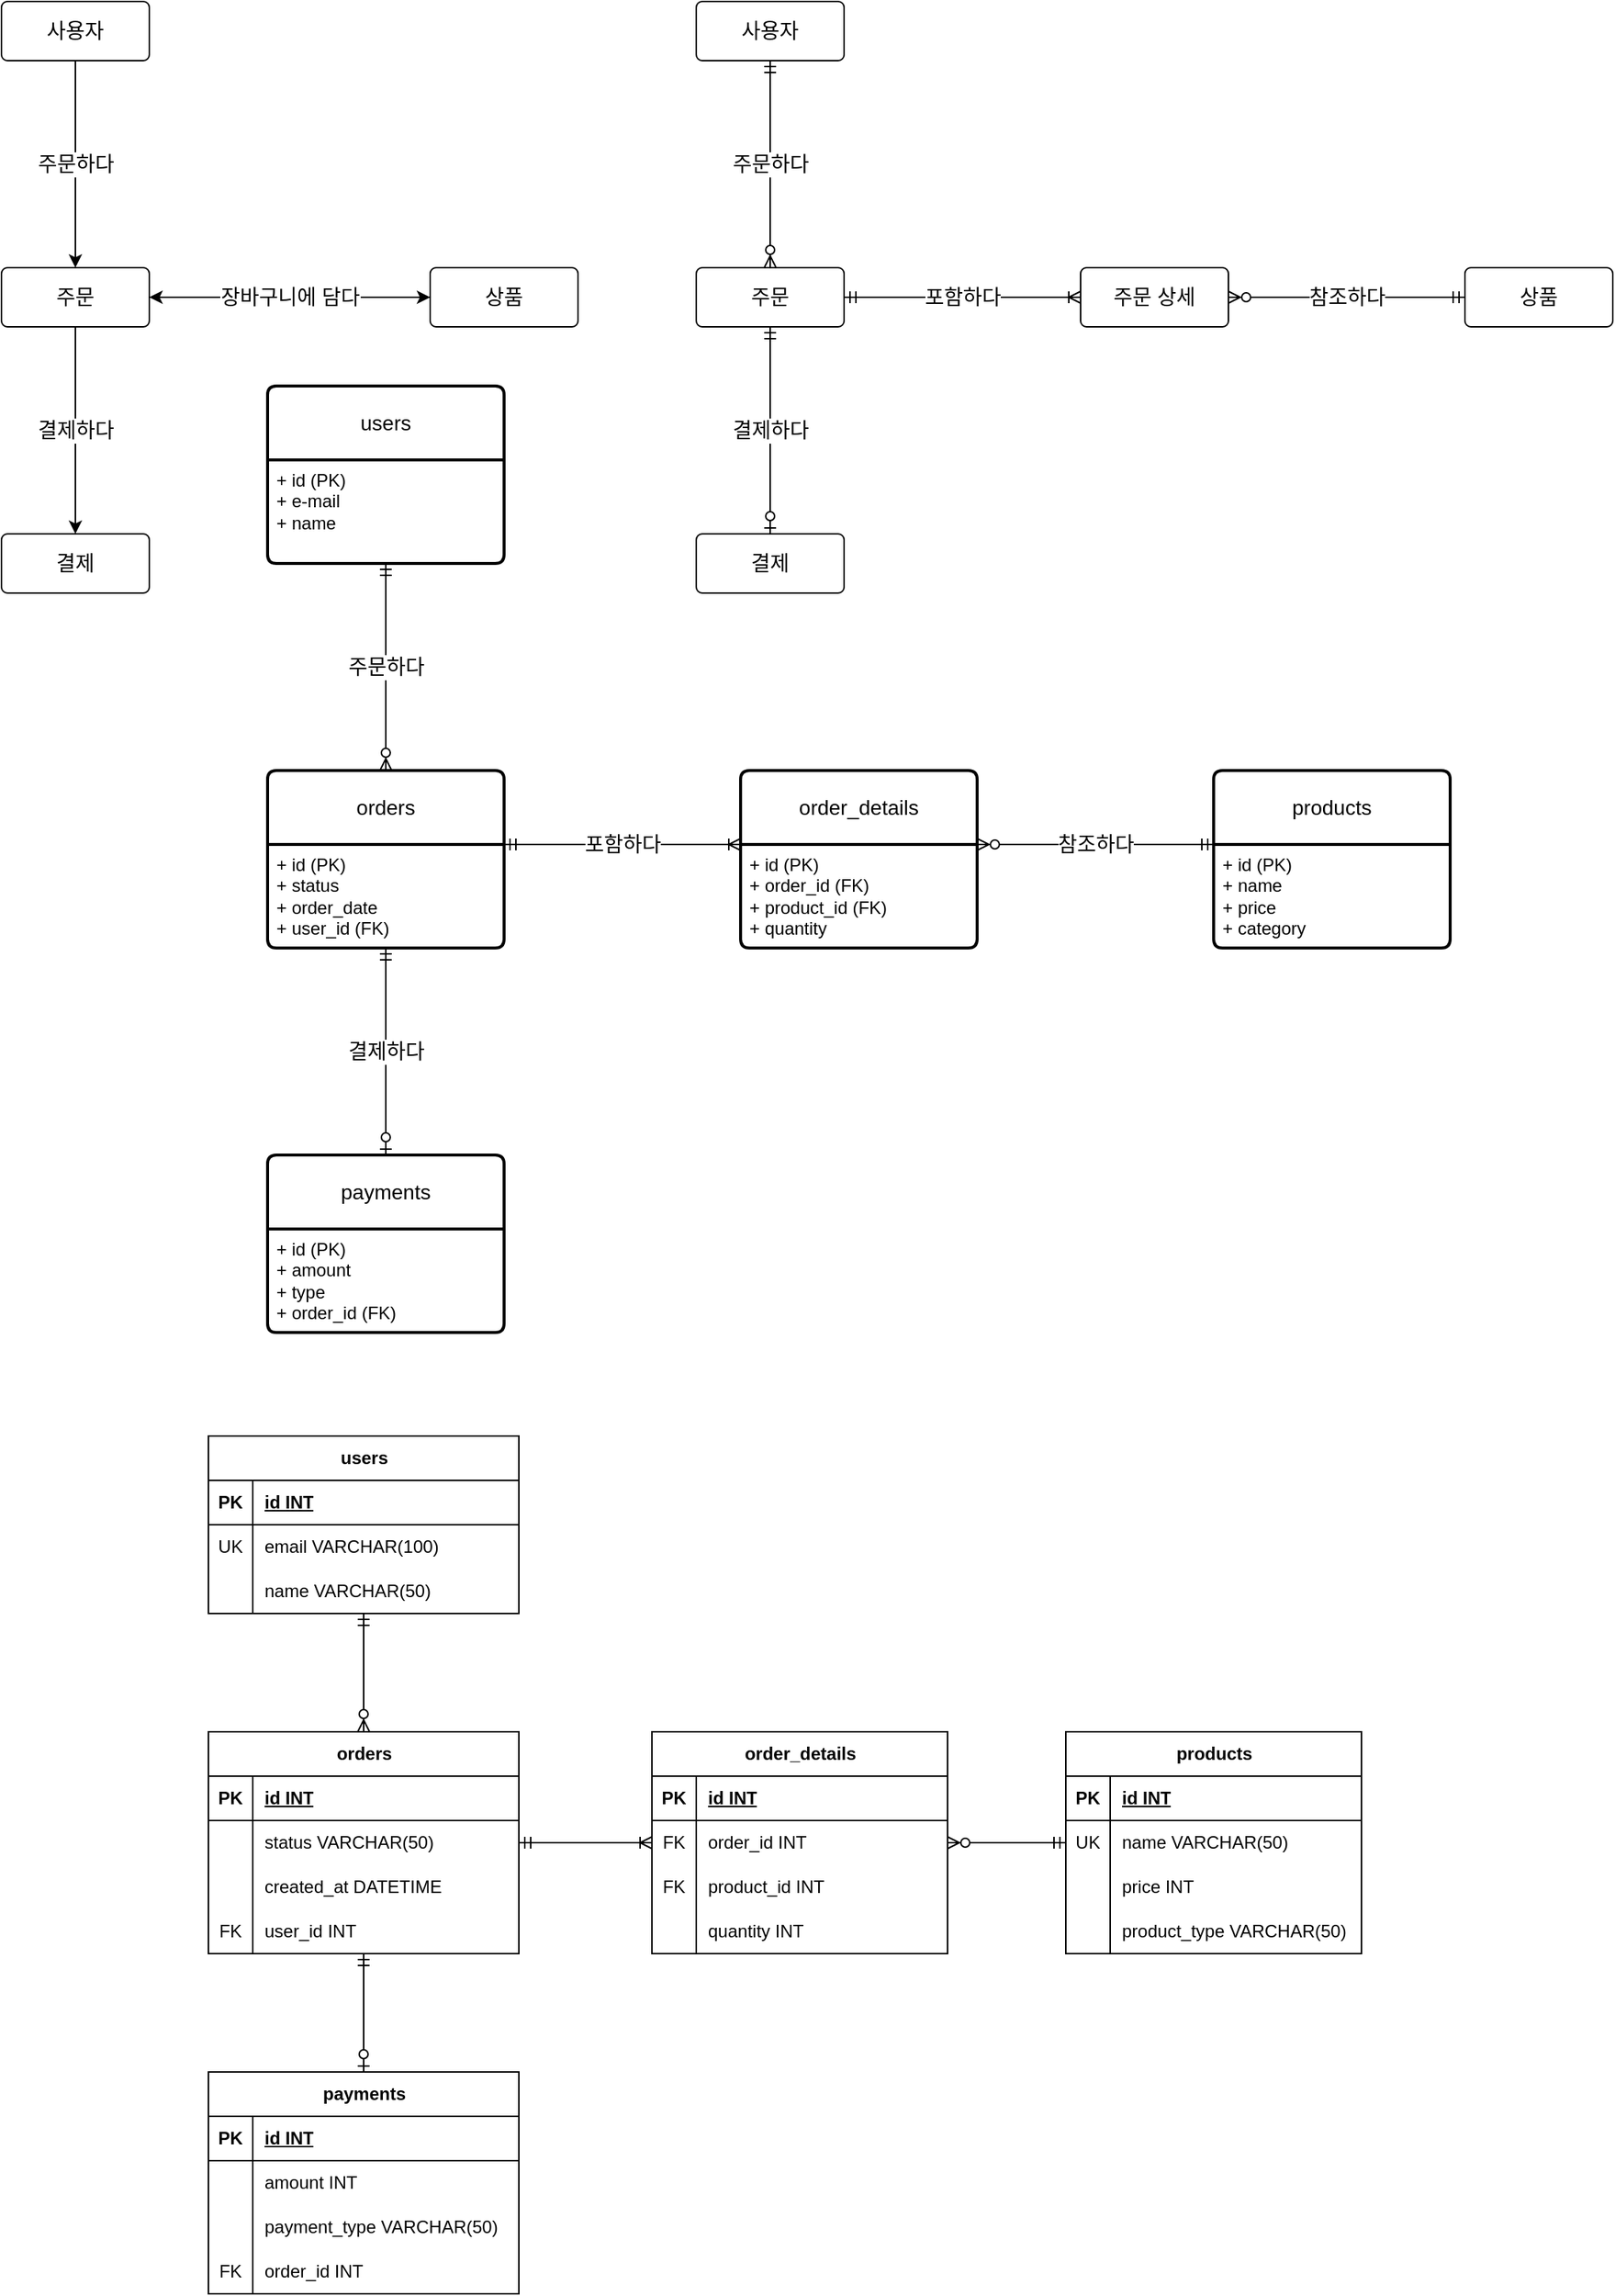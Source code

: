 <mxfile version="27.1.6">
  <diagram name="페이지-1" id="ys2CKjndPsL4tz-hsVlz">
    <mxGraphModel dx="1426" dy="743" grid="1" gridSize="10" guides="1" tooltips="1" connect="1" arrows="1" fold="1" page="1" pageScale="1" pageWidth="1169" pageHeight="1654" math="0" shadow="0">
      <root>
        <mxCell id="0" />
        <mxCell id="1" parent="0" />
        <mxCell id="Mh5_3OUEUGTRjrgMgrlU-7" value="주문하다" style="edgeStyle=orthogonalEdgeStyle;rounded=0;orthogonalLoop=1;jettySize=auto;html=1;entryX=0.5;entryY=0;entryDx=0;entryDy=0;fontSize=14;" edge="1" parent="1" source="Mh5_3OUEUGTRjrgMgrlU-3" target="Mh5_3OUEUGTRjrgMgrlU-4">
          <mxGeometry relative="1" as="geometry" />
        </mxCell>
        <mxCell id="Mh5_3OUEUGTRjrgMgrlU-3" value="사용자" style="rounded=1;arcSize=10;whiteSpace=wrap;html=1;align=center;fontSize=14;" vertex="1" parent="1">
          <mxGeometry x="40" y="30" width="100" height="40" as="geometry" />
        </mxCell>
        <mxCell id="Mh5_3OUEUGTRjrgMgrlU-9" value="결제하다" style="edgeStyle=orthogonalEdgeStyle;rounded=0;orthogonalLoop=1;jettySize=auto;html=1;entryX=0.5;entryY=0;entryDx=0;entryDy=0;fontSize=14;" edge="1" parent="1" source="Mh5_3OUEUGTRjrgMgrlU-4" target="Mh5_3OUEUGTRjrgMgrlU-5">
          <mxGeometry relative="1" as="geometry" />
        </mxCell>
        <mxCell id="Mh5_3OUEUGTRjrgMgrlU-10" style="edgeStyle=orthogonalEdgeStyle;rounded=0;orthogonalLoop=1;jettySize=auto;html=1;entryX=0;entryY=0.5;entryDx=0;entryDy=0;fontSize=14;" edge="1" parent="1" source="Mh5_3OUEUGTRjrgMgrlU-4" target="Mh5_3OUEUGTRjrgMgrlU-6">
          <mxGeometry relative="1" as="geometry" />
        </mxCell>
        <mxCell id="Mh5_3OUEUGTRjrgMgrlU-4" value="주문" style="rounded=1;arcSize=10;whiteSpace=wrap;html=1;align=center;fontSize=14;" vertex="1" parent="1">
          <mxGeometry x="40" y="210" width="100" height="40" as="geometry" />
        </mxCell>
        <mxCell id="Mh5_3OUEUGTRjrgMgrlU-5" value="결제" style="rounded=1;arcSize=10;whiteSpace=wrap;html=1;align=center;fontSize=14;" vertex="1" parent="1">
          <mxGeometry x="40" y="390" width="100" height="40" as="geometry" />
        </mxCell>
        <mxCell id="Mh5_3OUEUGTRjrgMgrlU-11" value="장바구니에 담다" style="edgeStyle=orthogonalEdgeStyle;rounded=0;orthogonalLoop=1;jettySize=auto;html=1;fontSize=14;" edge="1" parent="1" source="Mh5_3OUEUGTRjrgMgrlU-6">
          <mxGeometry relative="1" as="geometry">
            <mxPoint x="140" y="230" as="targetPoint" />
          </mxGeometry>
        </mxCell>
        <mxCell id="Mh5_3OUEUGTRjrgMgrlU-6" value="상품" style="rounded=1;arcSize=10;whiteSpace=wrap;html=1;align=center;fontSize=14;" vertex="1" parent="1">
          <mxGeometry x="330" y="210" width="100" height="40" as="geometry" />
        </mxCell>
        <mxCell id="Mh5_3OUEUGTRjrgMgrlU-22" value="&lt;font style=&quot;font-size: 14px;&quot;&gt;주문하다&lt;/font&gt;" style="fontSize=12;html=1;endArrow=ERzeroToMany;startArrow=ERmandOne;rounded=0;exitX=0.5;exitY=1;exitDx=0;exitDy=0;entryX=0.5;entryY=0;entryDx=0;entryDy=0;" edge="1" parent="1" target="Mh5_3OUEUGTRjrgMgrlU-39">
          <mxGeometry width="100" height="100" relative="1" as="geometry">
            <mxPoint x="300" y="410" as="sourcePoint" />
            <mxPoint x="300" y="610" as="targetPoint" />
          </mxGeometry>
        </mxCell>
        <mxCell id="Mh5_3OUEUGTRjrgMgrlU-23" value="&lt;font style=&quot;font-size: 14px;&quot;&gt;결제하다&lt;/font&gt;" style="fontSize=12;html=1;endArrow=ERzeroToOne;startArrow=ERmandOne;rounded=0;exitX=0.5;exitY=1;exitDx=0;exitDy=0;entryX=0.5;entryY=0;entryDx=0;entryDy=0;" edge="1" parent="1" source="Mh5_3OUEUGTRjrgMgrlU-40" target="Mh5_3OUEUGTRjrgMgrlU-45">
          <mxGeometry width="100" height="100" relative="1" as="geometry">
            <mxPoint x="300" y="650" as="sourcePoint" />
            <mxPoint x="300" y="850" as="targetPoint" />
          </mxGeometry>
        </mxCell>
        <mxCell id="Mh5_3OUEUGTRjrgMgrlU-26" value="&lt;font style=&quot;font-size: 14px;&quot;&gt;참조하다&lt;/font&gt;" style="edgeStyle=entityRelationEdgeStyle;fontSize=12;html=1;endArrow=ERzeroToMany;startArrow=ERmandOne;rounded=0;exitX=0;exitY=0;exitDx=0;exitDy=0;entryX=1;entryY=0;entryDx=0;entryDy=0;" edge="1" parent="1" source="Mh5_3OUEUGTRjrgMgrlU-44" target="Mh5_3OUEUGTRjrgMgrlU-42">
          <mxGeometry width="100" height="100" relative="1" as="geometry">
            <mxPoint x="880" y="610" as="sourcePoint" />
            <mxPoint x="610" y="600" as="targetPoint" />
            <Array as="points">
              <mxPoint x="910" y="610" />
            </Array>
          </mxGeometry>
        </mxCell>
        <mxCell id="Mh5_3OUEUGTRjrgMgrlU-27" value="&lt;font style=&quot;font-size: 14px;&quot;&gt;포함하다&lt;/font&gt;" style="edgeStyle=entityRelationEdgeStyle;fontSize=12;html=1;endArrow=ERoneToMany;startArrow=ERmandOne;rounded=0;exitX=1;exitY=0;exitDx=0;exitDy=0;entryX=0;entryY=0;entryDx=0;entryDy=0;" edge="1" parent="1" source="Mh5_3OUEUGTRjrgMgrlU-40" target="Mh5_3OUEUGTRjrgMgrlU-42">
          <mxGeometry width="100" height="100" relative="1" as="geometry">
            <mxPoint x="350" y="600" as="sourcePoint" />
            <mxPoint x="510" y="600" as="targetPoint" />
          </mxGeometry>
        </mxCell>
        <mxCell id="Mh5_3OUEUGTRjrgMgrlU-28" value="users" style="swimlane;childLayout=stackLayout;horizontal=1;startSize=50;horizontalStack=0;rounded=1;fontSize=14;fontStyle=0;strokeWidth=2;resizeParent=0;resizeLast=1;shadow=0;dashed=0;align=center;arcSize=4;whiteSpace=wrap;html=1;" vertex="1" parent="1">
          <mxGeometry x="220" y="290" width="160" height="120" as="geometry" />
        </mxCell>
        <mxCell id="Mh5_3OUEUGTRjrgMgrlU-29" value="+ id (PK)&lt;div&gt;+ e-mail&lt;/div&gt;&lt;div&gt;+ name&lt;/div&gt;" style="align=left;strokeColor=none;fillColor=none;spacingLeft=4;spacingRight=4;fontSize=12;verticalAlign=top;resizable=0;rotatable=0;part=1;html=1;whiteSpace=wrap;" vertex="1" parent="Mh5_3OUEUGTRjrgMgrlU-28">
          <mxGeometry y="50" width="160" height="70" as="geometry" />
        </mxCell>
        <mxCell id="Mh5_3OUEUGTRjrgMgrlU-30" value="사용자" style="rounded=1;arcSize=10;whiteSpace=wrap;html=1;align=center;fontSize=14;" vertex="1" parent="1">
          <mxGeometry x="510" y="30" width="100" height="40" as="geometry" />
        </mxCell>
        <mxCell id="Mh5_3OUEUGTRjrgMgrlU-31" value="주문" style="rounded=1;arcSize=10;whiteSpace=wrap;html=1;align=center;fontSize=14;" vertex="1" parent="1">
          <mxGeometry x="510" y="210" width="100" height="40" as="geometry" />
        </mxCell>
        <mxCell id="Mh5_3OUEUGTRjrgMgrlU-32" value="결제" style="rounded=1;arcSize=10;whiteSpace=wrap;html=1;align=center;fontSize=14;" vertex="1" parent="1">
          <mxGeometry x="510" y="390" width="100" height="40" as="geometry" />
        </mxCell>
        <mxCell id="Mh5_3OUEUGTRjrgMgrlU-33" value="상품" style="rounded=1;arcSize=10;whiteSpace=wrap;html=1;align=center;fontSize=14;" vertex="1" parent="1">
          <mxGeometry x="1030" y="210" width="100" height="40" as="geometry" />
        </mxCell>
        <mxCell id="Mh5_3OUEUGTRjrgMgrlU-34" value="&lt;font style=&quot;font-size: 14px;&quot;&gt;주문하다&lt;/font&gt;" style="fontSize=12;html=1;endArrow=ERzeroToMany;startArrow=ERmandOne;rounded=0;exitX=0.5;exitY=1;exitDx=0;exitDy=0;entryX=0.5;entryY=0;entryDx=0;entryDy=0;" edge="1" parent="1" source="Mh5_3OUEUGTRjrgMgrlU-30" target="Mh5_3OUEUGTRjrgMgrlU-31">
          <mxGeometry width="100" height="100" relative="1" as="geometry">
            <mxPoint x="720" y="260" as="sourcePoint" />
            <mxPoint x="770" y="130" as="targetPoint" />
          </mxGeometry>
        </mxCell>
        <mxCell id="Mh5_3OUEUGTRjrgMgrlU-35" value="&lt;font style=&quot;font-size: 14px;&quot;&gt;결제하다&lt;/font&gt;" style="fontSize=12;html=1;endArrow=ERzeroToOne;startArrow=ERmandOne;rounded=0;exitX=0.5;exitY=1;exitDx=0;exitDy=0;entryX=0.5;entryY=0;entryDx=0;entryDy=0;" edge="1" parent="1" source="Mh5_3OUEUGTRjrgMgrlU-31" target="Mh5_3OUEUGTRjrgMgrlU-32">
          <mxGeometry width="100" height="100" relative="1" as="geometry">
            <mxPoint x="720" y="260" as="sourcePoint" />
            <mxPoint x="820" y="160" as="targetPoint" />
          </mxGeometry>
        </mxCell>
        <mxCell id="Mh5_3OUEUGTRjrgMgrlU-36" value="주문 상세" style="rounded=1;arcSize=10;whiteSpace=wrap;html=1;align=center;fontSize=14;" vertex="1" parent="1">
          <mxGeometry x="770" y="210" width="100" height="40" as="geometry" />
        </mxCell>
        <mxCell id="Mh5_3OUEUGTRjrgMgrlU-37" value="&lt;font style=&quot;font-size: 14px;&quot;&gt;참조하다&lt;/font&gt;" style="edgeStyle=entityRelationEdgeStyle;fontSize=12;html=1;endArrow=ERzeroToMany;startArrow=ERmandOne;rounded=0;exitX=0;exitY=0.5;exitDx=0;exitDy=0;entryX=1;entryY=0.5;entryDx=0;entryDy=0;" edge="1" parent="1" source="Mh5_3OUEUGTRjrgMgrlU-33" target="Mh5_3OUEUGTRjrgMgrlU-36">
          <mxGeometry width="100" height="100" relative="1" as="geometry">
            <mxPoint x="750" y="260" as="sourcePoint" />
            <mxPoint x="850" y="160" as="targetPoint" />
          </mxGeometry>
        </mxCell>
        <mxCell id="Mh5_3OUEUGTRjrgMgrlU-38" value="&lt;font style=&quot;font-size: 14px;&quot;&gt;포함하다&lt;/font&gt;" style="edgeStyle=entityRelationEdgeStyle;fontSize=12;html=1;endArrow=ERoneToMany;startArrow=ERmandOne;rounded=0;exitX=1;exitY=0.5;exitDx=0;exitDy=0;entryX=0;entryY=0.5;entryDx=0;entryDy=0;" edge="1" parent="1" source="Mh5_3OUEUGTRjrgMgrlU-31" target="Mh5_3OUEUGTRjrgMgrlU-36">
          <mxGeometry width="100" height="100" relative="1" as="geometry">
            <mxPoint x="750" y="260" as="sourcePoint" />
            <mxPoint x="850" y="160" as="targetPoint" />
          </mxGeometry>
        </mxCell>
        <mxCell id="Mh5_3OUEUGTRjrgMgrlU-39" value="orders" style="swimlane;childLayout=stackLayout;horizontal=1;startSize=50;horizontalStack=0;rounded=1;fontSize=14;fontStyle=0;strokeWidth=2;resizeParent=0;resizeLast=1;shadow=0;dashed=0;align=center;arcSize=4;whiteSpace=wrap;html=1;" vertex="1" parent="1">
          <mxGeometry x="220" y="550" width="160" height="120" as="geometry" />
        </mxCell>
        <mxCell id="Mh5_3OUEUGTRjrgMgrlU-40" value="+ id (PK)&lt;div&gt;+ status&lt;/div&gt;&lt;div&gt;+ order_date&lt;/div&gt;&lt;div&gt;+ user_id (FK)&lt;/div&gt;" style="align=left;strokeColor=none;fillColor=none;spacingLeft=4;spacingRight=4;fontSize=12;verticalAlign=top;resizable=0;rotatable=0;part=1;html=1;whiteSpace=wrap;" vertex="1" parent="Mh5_3OUEUGTRjrgMgrlU-39">
          <mxGeometry y="50" width="160" height="70" as="geometry" />
        </mxCell>
        <mxCell id="Mh5_3OUEUGTRjrgMgrlU-41" value="order_details" style="swimlane;childLayout=stackLayout;horizontal=1;startSize=50;horizontalStack=0;rounded=1;fontSize=14;fontStyle=0;strokeWidth=2;resizeParent=0;resizeLast=1;shadow=0;dashed=0;align=center;arcSize=4;whiteSpace=wrap;html=1;" vertex="1" parent="1">
          <mxGeometry x="540" y="550" width="160" height="120" as="geometry" />
        </mxCell>
        <mxCell id="Mh5_3OUEUGTRjrgMgrlU-42" value="+ id (PK)&lt;div&gt;+ order_id (FK)&lt;/div&gt;&lt;div&gt;+ product_id (FK)&lt;/div&gt;&lt;div&gt;+ quantity&lt;/div&gt;" style="align=left;strokeColor=none;fillColor=none;spacingLeft=4;spacingRight=4;fontSize=12;verticalAlign=top;resizable=0;rotatable=0;part=1;html=1;whiteSpace=wrap;" vertex="1" parent="Mh5_3OUEUGTRjrgMgrlU-41">
          <mxGeometry y="50" width="160" height="70" as="geometry" />
        </mxCell>
        <mxCell id="Mh5_3OUEUGTRjrgMgrlU-43" value="products" style="swimlane;childLayout=stackLayout;horizontal=1;startSize=50;horizontalStack=0;rounded=1;fontSize=14;fontStyle=0;strokeWidth=2;resizeParent=0;resizeLast=1;shadow=0;dashed=0;align=center;arcSize=4;whiteSpace=wrap;html=1;" vertex="1" parent="1">
          <mxGeometry x="860" y="550" width="160" height="120" as="geometry" />
        </mxCell>
        <mxCell id="Mh5_3OUEUGTRjrgMgrlU-44" value="+ id (PK)&lt;div&gt;+ name&lt;/div&gt;&lt;div&gt;+ price&lt;/div&gt;&lt;div&gt;+ category&lt;/div&gt;" style="align=left;strokeColor=none;fillColor=none;spacingLeft=4;spacingRight=4;fontSize=12;verticalAlign=top;resizable=0;rotatable=0;part=1;html=1;whiteSpace=wrap;" vertex="1" parent="Mh5_3OUEUGTRjrgMgrlU-43">
          <mxGeometry y="50" width="160" height="70" as="geometry" />
        </mxCell>
        <mxCell id="Mh5_3OUEUGTRjrgMgrlU-45" value="payments" style="swimlane;childLayout=stackLayout;horizontal=1;startSize=50;horizontalStack=0;rounded=1;fontSize=14;fontStyle=0;strokeWidth=2;resizeParent=0;resizeLast=1;shadow=0;dashed=0;align=center;arcSize=4;whiteSpace=wrap;html=1;" vertex="1" parent="1">
          <mxGeometry x="220" y="810" width="160" height="120" as="geometry" />
        </mxCell>
        <mxCell id="Mh5_3OUEUGTRjrgMgrlU-46" value="+ id (PK)&lt;div&gt;+ amount&lt;/div&gt;&lt;div&gt;+ type&lt;/div&gt;&lt;div&gt;+ order_id (FK)&lt;/div&gt;" style="align=left;strokeColor=none;fillColor=none;spacingLeft=4;spacingRight=4;fontSize=12;verticalAlign=top;resizable=0;rotatable=0;part=1;html=1;whiteSpace=wrap;" vertex="1" parent="Mh5_3OUEUGTRjrgMgrlU-45">
          <mxGeometry y="50" width="160" height="70" as="geometry" />
        </mxCell>
        <mxCell id="Mh5_3OUEUGTRjrgMgrlU-47" value="" style="fontSize=12;html=1;endArrow=ERzeroToMany;startArrow=ERmandOne;rounded=0;entryX=0.5;entryY=0;entryDx=0;entryDy=0;" edge="1" parent="1" target="Mh5_3OUEUGTRjrgMgrlU-74" source="Mh5_3OUEUGTRjrgMgrlU-68">
          <mxGeometry width="100" height="100" relative="1" as="geometry">
            <mxPoint x="310" y="1130" as="sourcePoint" />
            <mxPoint x="290" y="1230" as="targetPoint" />
          </mxGeometry>
        </mxCell>
        <mxCell id="Mh5_3OUEUGTRjrgMgrlU-48" value="" style="fontSize=12;html=1;endArrow=ERzeroToOne;startArrow=ERmandOne;rounded=0;exitX=0.5;exitY=1;exitDx=0;exitDy=0;exitPerimeter=0;entryX=0.5;entryY=0;entryDx=0;entryDy=0;" edge="1" parent="1" source="Mh5_3OUEUGTRjrgMgrlU-84" target="Mh5_3OUEUGTRjrgMgrlU-113">
          <mxGeometry width="100" height="100" relative="1" as="geometry">
            <mxPoint x="160" y="1410" as="sourcePoint" />
            <mxPoint x="280" y="1450" as="targetPoint" />
          </mxGeometry>
        </mxCell>
        <mxCell id="Mh5_3OUEUGTRjrgMgrlU-49" value="" style="edgeStyle=entityRelationEdgeStyle;fontSize=12;html=1;endArrow=ERzeroToMany;startArrow=ERmandOne;rounded=0;exitX=0;exitY=0.5;exitDx=0;exitDy=0;entryX=1;entryY=0.5;entryDx=0;entryDy=0;" edge="1" parent="1" source="Mh5_3OUEUGTRjrgMgrlU-104" target="Mh5_3OUEUGTRjrgMgrlU-91">
          <mxGeometry width="100" height="100" relative="1" as="geometry">
            <mxPoint x="850" y="1280" as="sourcePoint" />
            <mxPoint x="690" y="1280" as="targetPoint" />
            <Array as="points">
              <mxPoint x="900" y="1290" />
            </Array>
          </mxGeometry>
        </mxCell>
        <mxCell id="Mh5_3OUEUGTRjrgMgrlU-50" value="" style="edgeStyle=entityRelationEdgeStyle;fontSize=12;html=1;endArrow=ERoneToMany;startArrow=ERmandOne;rounded=0;entryX=0;entryY=0.5;entryDx=0;entryDy=0;exitX=1;exitY=0.5;exitDx=0;exitDy=0;" edge="1" parent="1" source="Mh5_3OUEUGTRjrgMgrlU-78" target="Mh5_3OUEUGTRjrgMgrlU-91">
          <mxGeometry width="100" height="100" relative="1" as="geometry">
            <mxPoint x="410" y="1270" as="sourcePoint" />
            <mxPoint x="530" y="1280" as="targetPoint" />
          </mxGeometry>
        </mxCell>
        <mxCell id="Mh5_3OUEUGTRjrgMgrlU-61" value="users" style="shape=table;startSize=30;container=1;collapsible=1;childLayout=tableLayout;fixedRows=1;rowLines=0;fontStyle=1;align=center;resizeLast=1;html=1;" vertex="1" parent="1">
          <mxGeometry x="180" y="1000" width="210" height="120" as="geometry" />
        </mxCell>
        <mxCell id="Mh5_3OUEUGTRjrgMgrlU-62" value="" style="shape=tableRow;horizontal=0;startSize=0;swimlaneHead=0;swimlaneBody=0;fillColor=none;collapsible=0;dropTarget=0;points=[[0,0.5],[1,0.5]];portConstraint=eastwest;top=0;left=0;right=0;bottom=1;" vertex="1" parent="Mh5_3OUEUGTRjrgMgrlU-61">
          <mxGeometry y="30" width="210" height="30" as="geometry" />
        </mxCell>
        <mxCell id="Mh5_3OUEUGTRjrgMgrlU-63" value="PK" style="shape=partialRectangle;connectable=0;fillColor=none;top=0;left=0;bottom=0;right=0;fontStyle=1;overflow=hidden;whiteSpace=wrap;html=1;" vertex="1" parent="Mh5_3OUEUGTRjrgMgrlU-62">
          <mxGeometry width="30" height="30" as="geometry">
            <mxRectangle width="30" height="30" as="alternateBounds" />
          </mxGeometry>
        </mxCell>
        <mxCell id="Mh5_3OUEUGTRjrgMgrlU-64" value="id INT" style="shape=partialRectangle;connectable=0;fillColor=none;top=0;left=0;bottom=0;right=0;align=left;spacingLeft=6;fontStyle=5;overflow=hidden;whiteSpace=wrap;html=1;" vertex="1" parent="Mh5_3OUEUGTRjrgMgrlU-62">
          <mxGeometry x="30" width="180" height="30" as="geometry">
            <mxRectangle width="180" height="30" as="alternateBounds" />
          </mxGeometry>
        </mxCell>
        <mxCell id="Mh5_3OUEUGTRjrgMgrlU-65" value="" style="shape=tableRow;horizontal=0;startSize=0;swimlaneHead=0;swimlaneBody=0;fillColor=none;collapsible=0;dropTarget=0;points=[[0,0.5],[1,0.5]];portConstraint=eastwest;top=0;left=0;right=0;bottom=0;" vertex="1" parent="Mh5_3OUEUGTRjrgMgrlU-61">
          <mxGeometry y="60" width="210" height="30" as="geometry" />
        </mxCell>
        <mxCell id="Mh5_3OUEUGTRjrgMgrlU-66" value="UK" style="shape=partialRectangle;connectable=0;fillColor=none;top=0;left=0;bottom=0;right=0;editable=1;overflow=hidden;whiteSpace=wrap;html=1;" vertex="1" parent="Mh5_3OUEUGTRjrgMgrlU-65">
          <mxGeometry width="30" height="30" as="geometry">
            <mxRectangle width="30" height="30" as="alternateBounds" />
          </mxGeometry>
        </mxCell>
        <mxCell id="Mh5_3OUEUGTRjrgMgrlU-67" value="email VARCHAR(100)" style="shape=partialRectangle;connectable=0;fillColor=none;top=0;left=0;bottom=0;right=0;align=left;spacingLeft=6;overflow=hidden;whiteSpace=wrap;html=1;" vertex="1" parent="Mh5_3OUEUGTRjrgMgrlU-65">
          <mxGeometry x="30" width="180" height="30" as="geometry">
            <mxRectangle width="180" height="30" as="alternateBounds" />
          </mxGeometry>
        </mxCell>
        <mxCell id="Mh5_3OUEUGTRjrgMgrlU-68" value="" style="shape=tableRow;horizontal=0;startSize=0;swimlaneHead=0;swimlaneBody=0;fillColor=none;collapsible=0;dropTarget=0;points=[[0,0.5],[1,0.5]];portConstraint=eastwest;top=0;left=0;right=0;bottom=0;" vertex="1" parent="Mh5_3OUEUGTRjrgMgrlU-61">
          <mxGeometry y="90" width="210" height="30" as="geometry" />
        </mxCell>
        <mxCell id="Mh5_3OUEUGTRjrgMgrlU-69" value="" style="shape=partialRectangle;connectable=0;fillColor=none;top=0;left=0;bottom=0;right=0;editable=1;overflow=hidden;whiteSpace=wrap;html=1;" vertex="1" parent="Mh5_3OUEUGTRjrgMgrlU-68">
          <mxGeometry width="30" height="30" as="geometry">
            <mxRectangle width="30" height="30" as="alternateBounds" />
          </mxGeometry>
        </mxCell>
        <mxCell id="Mh5_3OUEUGTRjrgMgrlU-70" value="name VARCHAR(50)" style="shape=partialRectangle;connectable=0;fillColor=none;top=0;left=0;bottom=0;right=0;align=left;spacingLeft=6;overflow=hidden;whiteSpace=wrap;html=1;" vertex="1" parent="Mh5_3OUEUGTRjrgMgrlU-68">
          <mxGeometry x="30" width="180" height="30" as="geometry">
            <mxRectangle width="180" height="30" as="alternateBounds" />
          </mxGeometry>
        </mxCell>
        <mxCell id="Mh5_3OUEUGTRjrgMgrlU-74" value="orders" style="shape=table;startSize=30;container=1;collapsible=1;childLayout=tableLayout;fixedRows=1;rowLines=0;fontStyle=1;align=center;resizeLast=1;html=1;" vertex="1" parent="1">
          <mxGeometry x="180" y="1200" width="210" height="150" as="geometry" />
        </mxCell>
        <mxCell id="Mh5_3OUEUGTRjrgMgrlU-75" value="" style="shape=tableRow;horizontal=0;startSize=0;swimlaneHead=0;swimlaneBody=0;fillColor=none;collapsible=0;dropTarget=0;points=[[0,0.5],[1,0.5]];portConstraint=eastwest;top=0;left=0;right=0;bottom=1;" vertex="1" parent="Mh5_3OUEUGTRjrgMgrlU-74">
          <mxGeometry y="30" width="210" height="30" as="geometry" />
        </mxCell>
        <mxCell id="Mh5_3OUEUGTRjrgMgrlU-76" value="PK" style="shape=partialRectangle;connectable=0;fillColor=none;top=0;left=0;bottom=0;right=0;fontStyle=1;overflow=hidden;whiteSpace=wrap;html=1;" vertex="1" parent="Mh5_3OUEUGTRjrgMgrlU-75">
          <mxGeometry width="30" height="30" as="geometry">
            <mxRectangle width="30" height="30" as="alternateBounds" />
          </mxGeometry>
        </mxCell>
        <mxCell id="Mh5_3OUEUGTRjrgMgrlU-77" value="id INT" style="shape=partialRectangle;connectable=0;fillColor=none;top=0;left=0;bottom=0;right=0;align=left;spacingLeft=6;fontStyle=5;overflow=hidden;whiteSpace=wrap;html=1;" vertex="1" parent="Mh5_3OUEUGTRjrgMgrlU-75">
          <mxGeometry x="30" width="180" height="30" as="geometry">
            <mxRectangle width="180" height="30" as="alternateBounds" />
          </mxGeometry>
        </mxCell>
        <mxCell id="Mh5_3OUEUGTRjrgMgrlU-78" value="" style="shape=tableRow;horizontal=0;startSize=0;swimlaneHead=0;swimlaneBody=0;fillColor=none;collapsible=0;dropTarget=0;points=[[0,0.5],[1,0.5]];portConstraint=eastwest;top=0;left=0;right=0;bottom=0;" vertex="1" parent="Mh5_3OUEUGTRjrgMgrlU-74">
          <mxGeometry y="60" width="210" height="30" as="geometry" />
        </mxCell>
        <mxCell id="Mh5_3OUEUGTRjrgMgrlU-79" value="" style="shape=partialRectangle;connectable=0;fillColor=none;top=0;left=0;bottom=0;right=0;editable=1;overflow=hidden;whiteSpace=wrap;html=1;" vertex="1" parent="Mh5_3OUEUGTRjrgMgrlU-78">
          <mxGeometry width="30" height="30" as="geometry">
            <mxRectangle width="30" height="30" as="alternateBounds" />
          </mxGeometry>
        </mxCell>
        <mxCell id="Mh5_3OUEUGTRjrgMgrlU-80" value="status VARCHAR(50)" style="shape=partialRectangle;connectable=0;fillColor=none;top=0;left=0;bottom=0;right=0;align=left;spacingLeft=6;overflow=hidden;whiteSpace=wrap;html=1;" vertex="1" parent="Mh5_3OUEUGTRjrgMgrlU-78">
          <mxGeometry x="30" width="180" height="30" as="geometry">
            <mxRectangle width="180" height="30" as="alternateBounds" />
          </mxGeometry>
        </mxCell>
        <mxCell id="Mh5_3OUEUGTRjrgMgrlU-81" value="" style="shape=tableRow;horizontal=0;startSize=0;swimlaneHead=0;swimlaneBody=0;fillColor=none;collapsible=0;dropTarget=0;points=[[0,0.5],[1,0.5]];portConstraint=eastwest;top=0;left=0;right=0;bottom=0;" vertex="1" parent="Mh5_3OUEUGTRjrgMgrlU-74">
          <mxGeometry y="90" width="210" height="30" as="geometry" />
        </mxCell>
        <mxCell id="Mh5_3OUEUGTRjrgMgrlU-82" value="" style="shape=partialRectangle;connectable=0;fillColor=none;top=0;left=0;bottom=0;right=0;editable=1;overflow=hidden;whiteSpace=wrap;html=1;" vertex="1" parent="Mh5_3OUEUGTRjrgMgrlU-81">
          <mxGeometry width="30" height="30" as="geometry">
            <mxRectangle width="30" height="30" as="alternateBounds" />
          </mxGeometry>
        </mxCell>
        <mxCell id="Mh5_3OUEUGTRjrgMgrlU-83" value="created_at DATETIME" style="shape=partialRectangle;connectable=0;fillColor=none;top=0;left=0;bottom=0;right=0;align=left;spacingLeft=6;overflow=hidden;whiteSpace=wrap;html=1;" vertex="1" parent="Mh5_3OUEUGTRjrgMgrlU-81">
          <mxGeometry x="30" width="180" height="30" as="geometry">
            <mxRectangle width="180" height="30" as="alternateBounds" />
          </mxGeometry>
        </mxCell>
        <mxCell id="Mh5_3OUEUGTRjrgMgrlU-84" value="" style="shape=tableRow;horizontal=0;startSize=0;swimlaneHead=0;swimlaneBody=0;fillColor=none;collapsible=0;dropTarget=0;points=[[0,0.5],[1,0.5]];portConstraint=eastwest;top=0;left=0;right=0;bottom=0;" vertex="1" parent="Mh5_3OUEUGTRjrgMgrlU-74">
          <mxGeometry y="120" width="210" height="30" as="geometry" />
        </mxCell>
        <mxCell id="Mh5_3OUEUGTRjrgMgrlU-85" value="FK" style="shape=partialRectangle;connectable=0;fillColor=none;top=0;left=0;bottom=0;right=0;editable=1;overflow=hidden;whiteSpace=wrap;html=1;" vertex="1" parent="Mh5_3OUEUGTRjrgMgrlU-84">
          <mxGeometry width="30" height="30" as="geometry">
            <mxRectangle width="30" height="30" as="alternateBounds" />
          </mxGeometry>
        </mxCell>
        <mxCell id="Mh5_3OUEUGTRjrgMgrlU-86" value="user_id INT" style="shape=partialRectangle;connectable=0;fillColor=none;top=0;left=0;bottom=0;right=0;align=left;spacingLeft=6;overflow=hidden;whiteSpace=wrap;html=1;" vertex="1" parent="Mh5_3OUEUGTRjrgMgrlU-84">
          <mxGeometry x="30" width="180" height="30" as="geometry">
            <mxRectangle width="180" height="30" as="alternateBounds" />
          </mxGeometry>
        </mxCell>
        <mxCell id="Mh5_3OUEUGTRjrgMgrlU-87" value="order_details" style="shape=table;startSize=30;container=1;collapsible=1;childLayout=tableLayout;fixedRows=1;rowLines=0;fontStyle=1;align=center;resizeLast=1;html=1;" vertex="1" parent="1">
          <mxGeometry x="480" y="1200" width="200" height="150" as="geometry" />
        </mxCell>
        <mxCell id="Mh5_3OUEUGTRjrgMgrlU-88" value="" style="shape=tableRow;horizontal=0;startSize=0;swimlaneHead=0;swimlaneBody=0;fillColor=none;collapsible=0;dropTarget=0;points=[[0,0.5],[1,0.5]];portConstraint=eastwest;top=0;left=0;right=0;bottom=1;" vertex="1" parent="Mh5_3OUEUGTRjrgMgrlU-87">
          <mxGeometry y="30" width="200" height="30" as="geometry" />
        </mxCell>
        <mxCell id="Mh5_3OUEUGTRjrgMgrlU-89" value="PK" style="shape=partialRectangle;connectable=0;fillColor=none;top=0;left=0;bottom=0;right=0;fontStyle=1;overflow=hidden;whiteSpace=wrap;html=1;" vertex="1" parent="Mh5_3OUEUGTRjrgMgrlU-88">
          <mxGeometry width="30" height="30" as="geometry">
            <mxRectangle width="30" height="30" as="alternateBounds" />
          </mxGeometry>
        </mxCell>
        <mxCell id="Mh5_3OUEUGTRjrgMgrlU-90" value="id INT" style="shape=partialRectangle;connectable=0;fillColor=none;top=0;left=0;bottom=0;right=0;align=left;spacingLeft=6;fontStyle=5;overflow=hidden;whiteSpace=wrap;html=1;" vertex="1" parent="Mh5_3OUEUGTRjrgMgrlU-88">
          <mxGeometry x="30" width="170" height="30" as="geometry">
            <mxRectangle width="170" height="30" as="alternateBounds" />
          </mxGeometry>
        </mxCell>
        <mxCell id="Mh5_3OUEUGTRjrgMgrlU-91" value="" style="shape=tableRow;horizontal=0;startSize=0;swimlaneHead=0;swimlaneBody=0;fillColor=none;collapsible=0;dropTarget=0;points=[[0,0.5],[1,0.5]];portConstraint=eastwest;top=0;left=0;right=0;bottom=0;" vertex="1" parent="Mh5_3OUEUGTRjrgMgrlU-87">
          <mxGeometry y="60" width="200" height="30" as="geometry" />
        </mxCell>
        <mxCell id="Mh5_3OUEUGTRjrgMgrlU-92" value="FK" style="shape=partialRectangle;connectable=0;fillColor=none;top=0;left=0;bottom=0;right=0;editable=1;overflow=hidden;whiteSpace=wrap;html=1;" vertex="1" parent="Mh5_3OUEUGTRjrgMgrlU-91">
          <mxGeometry width="30" height="30" as="geometry">
            <mxRectangle width="30" height="30" as="alternateBounds" />
          </mxGeometry>
        </mxCell>
        <mxCell id="Mh5_3OUEUGTRjrgMgrlU-93" value="order_id INT" style="shape=partialRectangle;connectable=0;fillColor=none;top=0;left=0;bottom=0;right=0;align=left;spacingLeft=6;overflow=hidden;whiteSpace=wrap;html=1;" vertex="1" parent="Mh5_3OUEUGTRjrgMgrlU-91">
          <mxGeometry x="30" width="170" height="30" as="geometry">
            <mxRectangle width="170" height="30" as="alternateBounds" />
          </mxGeometry>
        </mxCell>
        <mxCell id="Mh5_3OUEUGTRjrgMgrlU-94" value="" style="shape=tableRow;horizontal=0;startSize=0;swimlaneHead=0;swimlaneBody=0;fillColor=none;collapsible=0;dropTarget=0;points=[[0,0.5],[1,0.5]];portConstraint=eastwest;top=0;left=0;right=0;bottom=0;" vertex="1" parent="Mh5_3OUEUGTRjrgMgrlU-87">
          <mxGeometry y="90" width="200" height="30" as="geometry" />
        </mxCell>
        <mxCell id="Mh5_3OUEUGTRjrgMgrlU-95" value="FK" style="shape=partialRectangle;connectable=0;fillColor=none;top=0;left=0;bottom=0;right=0;editable=1;overflow=hidden;whiteSpace=wrap;html=1;" vertex="1" parent="Mh5_3OUEUGTRjrgMgrlU-94">
          <mxGeometry width="30" height="30" as="geometry">
            <mxRectangle width="30" height="30" as="alternateBounds" />
          </mxGeometry>
        </mxCell>
        <mxCell id="Mh5_3OUEUGTRjrgMgrlU-96" value="product_id INT" style="shape=partialRectangle;connectable=0;fillColor=none;top=0;left=0;bottom=0;right=0;align=left;spacingLeft=6;overflow=hidden;whiteSpace=wrap;html=1;" vertex="1" parent="Mh5_3OUEUGTRjrgMgrlU-94">
          <mxGeometry x="30" width="170" height="30" as="geometry">
            <mxRectangle width="170" height="30" as="alternateBounds" />
          </mxGeometry>
        </mxCell>
        <mxCell id="Mh5_3OUEUGTRjrgMgrlU-97" value="" style="shape=tableRow;horizontal=0;startSize=0;swimlaneHead=0;swimlaneBody=0;fillColor=none;collapsible=0;dropTarget=0;points=[[0,0.5],[1,0.5]];portConstraint=eastwest;top=0;left=0;right=0;bottom=0;" vertex="1" parent="Mh5_3OUEUGTRjrgMgrlU-87">
          <mxGeometry y="120" width="200" height="30" as="geometry" />
        </mxCell>
        <mxCell id="Mh5_3OUEUGTRjrgMgrlU-98" value="" style="shape=partialRectangle;connectable=0;fillColor=none;top=0;left=0;bottom=0;right=0;editable=1;overflow=hidden;whiteSpace=wrap;html=1;" vertex="1" parent="Mh5_3OUEUGTRjrgMgrlU-97">
          <mxGeometry width="30" height="30" as="geometry">
            <mxRectangle width="30" height="30" as="alternateBounds" />
          </mxGeometry>
        </mxCell>
        <mxCell id="Mh5_3OUEUGTRjrgMgrlU-99" value="quantity INT" style="shape=partialRectangle;connectable=0;fillColor=none;top=0;left=0;bottom=0;right=0;align=left;spacingLeft=6;overflow=hidden;whiteSpace=wrap;html=1;" vertex="1" parent="Mh5_3OUEUGTRjrgMgrlU-97">
          <mxGeometry x="30" width="170" height="30" as="geometry">
            <mxRectangle width="170" height="30" as="alternateBounds" />
          </mxGeometry>
        </mxCell>
        <mxCell id="Mh5_3OUEUGTRjrgMgrlU-100" value="products" style="shape=table;startSize=30;container=1;collapsible=1;childLayout=tableLayout;fixedRows=1;rowLines=0;fontStyle=1;align=center;resizeLast=1;html=1;" vertex="1" parent="1">
          <mxGeometry x="760" y="1200" width="200" height="150" as="geometry" />
        </mxCell>
        <mxCell id="Mh5_3OUEUGTRjrgMgrlU-101" value="" style="shape=tableRow;horizontal=0;startSize=0;swimlaneHead=0;swimlaneBody=0;fillColor=none;collapsible=0;dropTarget=0;points=[[0,0.5],[1,0.5]];portConstraint=eastwest;top=0;left=0;right=0;bottom=1;" vertex="1" parent="Mh5_3OUEUGTRjrgMgrlU-100">
          <mxGeometry y="30" width="200" height="30" as="geometry" />
        </mxCell>
        <mxCell id="Mh5_3OUEUGTRjrgMgrlU-102" value="PK" style="shape=partialRectangle;connectable=0;fillColor=none;top=0;left=0;bottom=0;right=0;fontStyle=1;overflow=hidden;whiteSpace=wrap;html=1;" vertex="1" parent="Mh5_3OUEUGTRjrgMgrlU-101">
          <mxGeometry width="30" height="30" as="geometry">
            <mxRectangle width="30" height="30" as="alternateBounds" />
          </mxGeometry>
        </mxCell>
        <mxCell id="Mh5_3OUEUGTRjrgMgrlU-103" value="id INT" style="shape=partialRectangle;connectable=0;fillColor=none;top=0;left=0;bottom=0;right=0;align=left;spacingLeft=6;fontStyle=5;overflow=hidden;whiteSpace=wrap;html=1;" vertex="1" parent="Mh5_3OUEUGTRjrgMgrlU-101">
          <mxGeometry x="30" width="170" height="30" as="geometry">
            <mxRectangle width="170" height="30" as="alternateBounds" />
          </mxGeometry>
        </mxCell>
        <mxCell id="Mh5_3OUEUGTRjrgMgrlU-104" value="" style="shape=tableRow;horizontal=0;startSize=0;swimlaneHead=0;swimlaneBody=0;fillColor=none;collapsible=0;dropTarget=0;points=[[0,0.5],[1,0.5]];portConstraint=eastwest;top=0;left=0;right=0;bottom=0;" vertex="1" parent="Mh5_3OUEUGTRjrgMgrlU-100">
          <mxGeometry y="60" width="200" height="30" as="geometry" />
        </mxCell>
        <mxCell id="Mh5_3OUEUGTRjrgMgrlU-105" value="UK" style="shape=partialRectangle;connectable=0;fillColor=none;top=0;left=0;bottom=0;right=0;editable=1;overflow=hidden;whiteSpace=wrap;html=1;" vertex="1" parent="Mh5_3OUEUGTRjrgMgrlU-104">
          <mxGeometry width="30" height="30" as="geometry">
            <mxRectangle width="30" height="30" as="alternateBounds" />
          </mxGeometry>
        </mxCell>
        <mxCell id="Mh5_3OUEUGTRjrgMgrlU-106" value="name VARCHAR(50)" style="shape=partialRectangle;connectable=0;fillColor=none;top=0;left=0;bottom=0;right=0;align=left;spacingLeft=6;overflow=hidden;whiteSpace=wrap;html=1;" vertex="1" parent="Mh5_3OUEUGTRjrgMgrlU-104">
          <mxGeometry x="30" width="170" height="30" as="geometry">
            <mxRectangle width="170" height="30" as="alternateBounds" />
          </mxGeometry>
        </mxCell>
        <mxCell id="Mh5_3OUEUGTRjrgMgrlU-107" value="" style="shape=tableRow;horizontal=0;startSize=0;swimlaneHead=0;swimlaneBody=0;fillColor=none;collapsible=0;dropTarget=0;points=[[0,0.5],[1,0.5]];portConstraint=eastwest;top=0;left=0;right=0;bottom=0;" vertex="1" parent="Mh5_3OUEUGTRjrgMgrlU-100">
          <mxGeometry y="90" width="200" height="30" as="geometry" />
        </mxCell>
        <mxCell id="Mh5_3OUEUGTRjrgMgrlU-108" value="" style="shape=partialRectangle;connectable=0;fillColor=none;top=0;left=0;bottom=0;right=0;editable=1;overflow=hidden;whiteSpace=wrap;html=1;" vertex="1" parent="Mh5_3OUEUGTRjrgMgrlU-107">
          <mxGeometry width="30" height="30" as="geometry">
            <mxRectangle width="30" height="30" as="alternateBounds" />
          </mxGeometry>
        </mxCell>
        <mxCell id="Mh5_3OUEUGTRjrgMgrlU-109" value="price INT" style="shape=partialRectangle;connectable=0;fillColor=none;top=0;left=0;bottom=0;right=0;align=left;spacingLeft=6;overflow=hidden;whiteSpace=wrap;html=1;" vertex="1" parent="Mh5_3OUEUGTRjrgMgrlU-107">
          <mxGeometry x="30" width="170" height="30" as="geometry">
            <mxRectangle width="170" height="30" as="alternateBounds" />
          </mxGeometry>
        </mxCell>
        <mxCell id="Mh5_3OUEUGTRjrgMgrlU-110" value="" style="shape=tableRow;horizontal=0;startSize=0;swimlaneHead=0;swimlaneBody=0;fillColor=none;collapsible=0;dropTarget=0;points=[[0,0.5],[1,0.5]];portConstraint=eastwest;top=0;left=0;right=0;bottom=0;" vertex="1" parent="Mh5_3OUEUGTRjrgMgrlU-100">
          <mxGeometry y="120" width="200" height="30" as="geometry" />
        </mxCell>
        <mxCell id="Mh5_3OUEUGTRjrgMgrlU-111" value="" style="shape=partialRectangle;connectable=0;fillColor=none;top=0;left=0;bottom=0;right=0;editable=1;overflow=hidden;whiteSpace=wrap;html=1;" vertex="1" parent="Mh5_3OUEUGTRjrgMgrlU-110">
          <mxGeometry width="30" height="30" as="geometry">
            <mxRectangle width="30" height="30" as="alternateBounds" />
          </mxGeometry>
        </mxCell>
        <mxCell id="Mh5_3OUEUGTRjrgMgrlU-112" value="product_type VARCHAR(50)" style="shape=partialRectangle;connectable=0;fillColor=none;top=0;left=0;bottom=0;right=0;align=left;spacingLeft=6;overflow=hidden;whiteSpace=wrap;html=1;" vertex="1" parent="Mh5_3OUEUGTRjrgMgrlU-110">
          <mxGeometry x="30" width="170" height="30" as="geometry">
            <mxRectangle width="170" height="30" as="alternateBounds" />
          </mxGeometry>
        </mxCell>
        <mxCell id="Mh5_3OUEUGTRjrgMgrlU-113" value="payments" style="shape=table;startSize=30;container=1;collapsible=1;childLayout=tableLayout;fixedRows=1;rowLines=0;fontStyle=1;align=center;resizeLast=1;html=1;" vertex="1" parent="1">
          <mxGeometry x="180" y="1430" width="210" height="150" as="geometry" />
        </mxCell>
        <mxCell id="Mh5_3OUEUGTRjrgMgrlU-114" value="" style="shape=tableRow;horizontal=0;startSize=0;swimlaneHead=0;swimlaneBody=0;fillColor=none;collapsible=0;dropTarget=0;points=[[0,0.5],[1,0.5]];portConstraint=eastwest;top=0;left=0;right=0;bottom=1;" vertex="1" parent="Mh5_3OUEUGTRjrgMgrlU-113">
          <mxGeometry y="30" width="210" height="30" as="geometry" />
        </mxCell>
        <mxCell id="Mh5_3OUEUGTRjrgMgrlU-115" value="PK" style="shape=partialRectangle;connectable=0;fillColor=none;top=0;left=0;bottom=0;right=0;fontStyle=1;overflow=hidden;whiteSpace=wrap;html=1;" vertex="1" parent="Mh5_3OUEUGTRjrgMgrlU-114">
          <mxGeometry width="30" height="30" as="geometry">
            <mxRectangle width="30" height="30" as="alternateBounds" />
          </mxGeometry>
        </mxCell>
        <mxCell id="Mh5_3OUEUGTRjrgMgrlU-116" value="id INT" style="shape=partialRectangle;connectable=0;fillColor=none;top=0;left=0;bottom=0;right=0;align=left;spacingLeft=6;fontStyle=5;overflow=hidden;whiteSpace=wrap;html=1;" vertex="1" parent="Mh5_3OUEUGTRjrgMgrlU-114">
          <mxGeometry x="30" width="180" height="30" as="geometry">
            <mxRectangle width="180" height="30" as="alternateBounds" />
          </mxGeometry>
        </mxCell>
        <mxCell id="Mh5_3OUEUGTRjrgMgrlU-117" value="" style="shape=tableRow;horizontal=0;startSize=0;swimlaneHead=0;swimlaneBody=0;fillColor=none;collapsible=0;dropTarget=0;points=[[0,0.5],[1,0.5]];portConstraint=eastwest;top=0;left=0;right=0;bottom=0;" vertex="1" parent="Mh5_3OUEUGTRjrgMgrlU-113">
          <mxGeometry y="60" width="210" height="30" as="geometry" />
        </mxCell>
        <mxCell id="Mh5_3OUEUGTRjrgMgrlU-118" value="" style="shape=partialRectangle;connectable=0;fillColor=none;top=0;left=0;bottom=0;right=0;editable=1;overflow=hidden;whiteSpace=wrap;html=1;" vertex="1" parent="Mh5_3OUEUGTRjrgMgrlU-117">
          <mxGeometry width="30" height="30" as="geometry">
            <mxRectangle width="30" height="30" as="alternateBounds" />
          </mxGeometry>
        </mxCell>
        <mxCell id="Mh5_3OUEUGTRjrgMgrlU-119" value="amount INT" style="shape=partialRectangle;connectable=0;fillColor=none;top=0;left=0;bottom=0;right=0;align=left;spacingLeft=6;overflow=hidden;whiteSpace=wrap;html=1;" vertex="1" parent="Mh5_3OUEUGTRjrgMgrlU-117">
          <mxGeometry x="30" width="180" height="30" as="geometry">
            <mxRectangle width="180" height="30" as="alternateBounds" />
          </mxGeometry>
        </mxCell>
        <mxCell id="Mh5_3OUEUGTRjrgMgrlU-120" value="" style="shape=tableRow;horizontal=0;startSize=0;swimlaneHead=0;swimlaneBody=0;fillColor=none;collapsible=0;dropTarget=0;points=[[0,0.5],[1,0.5]];portConstraint=eastwest;top=0;left=0;right=0;bottom=0;" vertex="1" parent="Mh5_3OUEUGTRjrgMgrlU-113">
          <mxGeometry y="90" width="210" height="30" as="geometry" />
        </mxCell>
        <mxCell id="Mh5_3OUEUGTRjrgMgrlU-121" value="" style="shape=partialRectangle;connectable=0;fillColor=none;top=0;left=0;bottom=0;right=0;editable=1;overflow=hidden;whiteSpace=wrap;html=1;" vertex="1" parent="Mh5_3OUEUGTRjrgMgrlU-120">
          <mxGeometry width="30" height="30" as="geometry">
            <mxRectangle width="30" height="30" as="alternateBounds" />
          </mxGeometry>
        </mxCell>
        <mxCell id="Mh5_3OUEUGTRjrgMgrlU-122" value="payment_type VARCHAR(50)" style="shape=partialRectangle;connectable=0;fillColor=none;top=0;left=0;bottom=0;right=0;align=left;spacingLeft=6;overflow=hidden;whiteSpace=wrap;html=1;" vertex="1" parent="Mh5_3OUEUGTRjrgMgrlU-120">
          <mxGeometry x="30" width="180" height="30" as="geometry">
            <mxRectangle width="180" height="30" as="alternateBounds" />
          </mxGeometry>
        </mxCell>
        <mxCell id="Mh5_3OUEUGTRjrgMgrlU-123" value="" style="shape=tableRow;horizontal=0;startSize=0;swimlaneHead=0;swimlaneBody=0;fillColor=none;collapsible=0;dropTarget=0;points=[[0,0.5],[1,0.5]];portConstraint=eastwest;top=0;left=0;right=0;bottom=0;" vertex="1" parent="Mh5_3OUEUGTRjrgMgrlU-113">
          <mxGeometry y="120" width="210" height="30" as="geometry" />
        </mxCell>
        <mxCell id="Mh5_3OUEUGTRjrgMgrlU-124" value="FK" style="shape=partialRectangle;connectable=0;fillColor=none;top=0;left=0;bottom=0;right=0;editable=1;overflow=hidden;whiteSpace=wrap;html=1;" vertex="1" parent="Mh5_3OUEUGTRjrgMgrlU-123">
          <mxGeometry width="30" height="30" as="geometry">
            <mxRectangle width="30" height="30" as="alternateBounds" />
          </mxGeometry>
        </mxCell>
        <mxCell id="Mh5_3OUEUGTRjrgMgrlU-125" value="order_id INT" style="shape=partialRectangle;connectable=0;fillColor=none;top=0;left=0;bottom=0;right=0;align=left;spacingLeft=6;overflow=hidden;whiteSpace=wrap;html=1;" vertex="1" parent="Mh5_3OUEUGTRjrgMgrlU-123">
          <mxGeometry x="30" width="180" height="30" as="geometry">
            <mxRectangle width="180" height="30" as="alternateBounds" />
          </mxGeometry>
        </mxCell>
      </root>
    </mxGraphModel>
  </diagram>
</mxfile>
